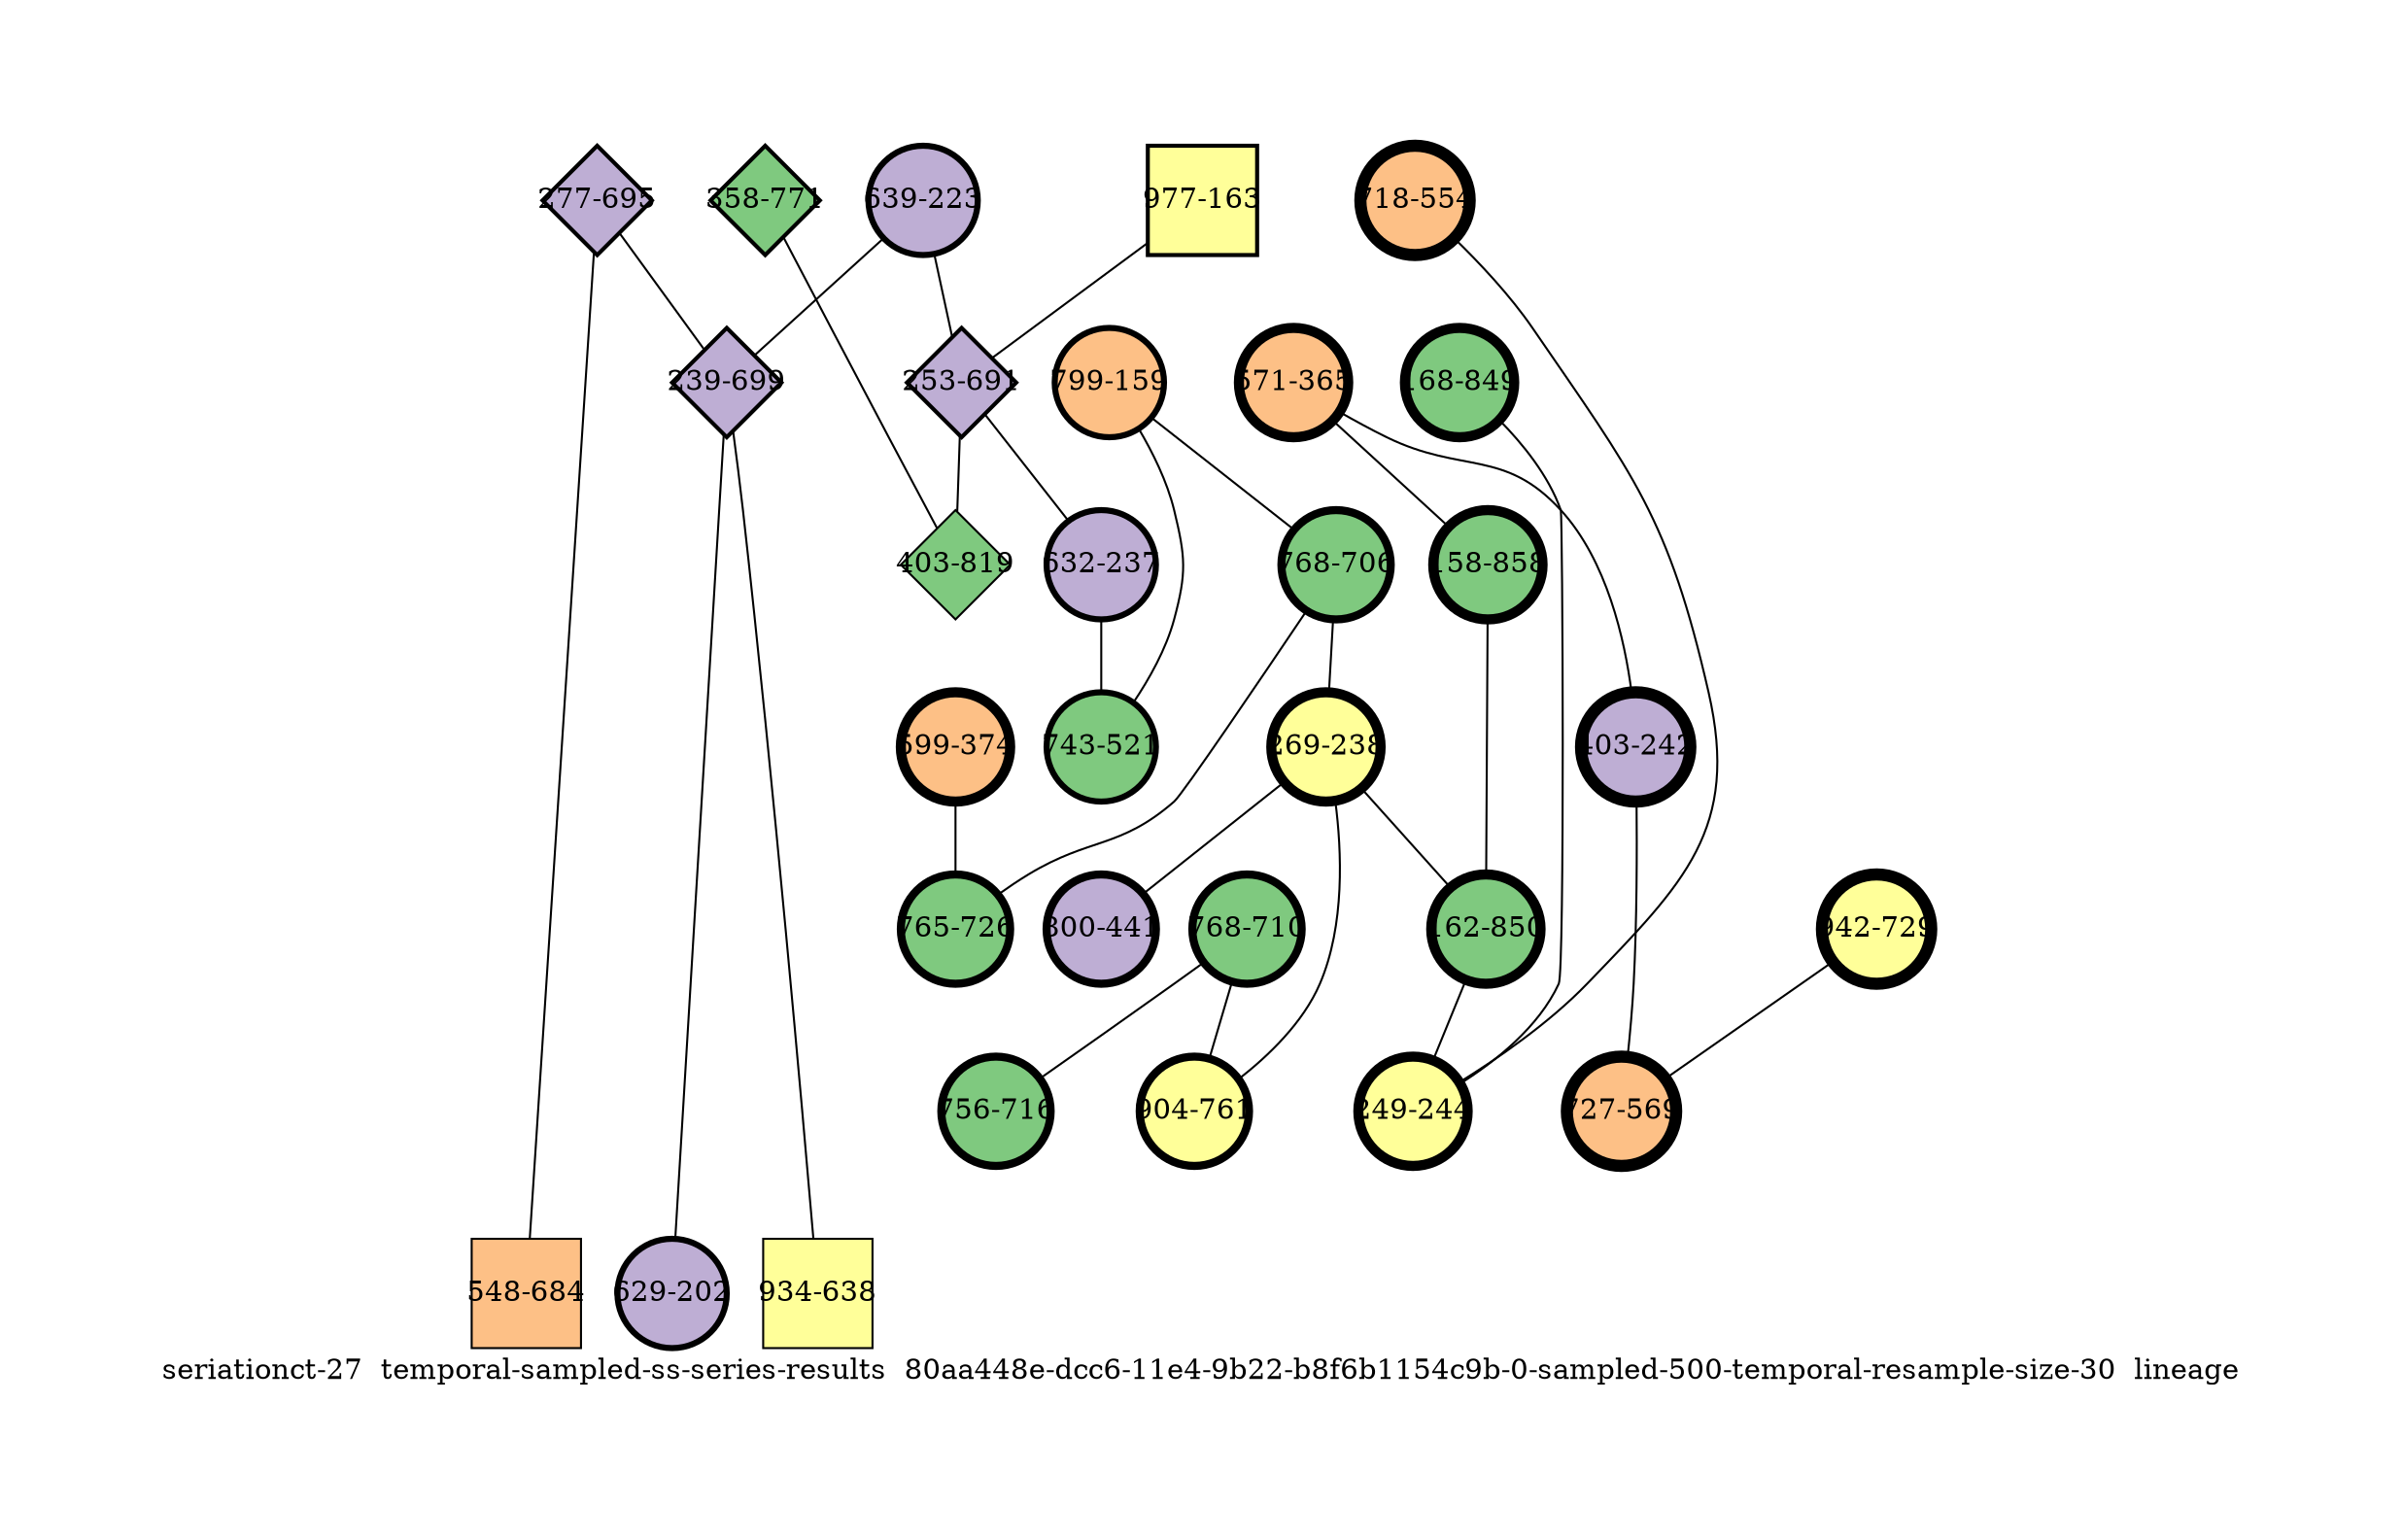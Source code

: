 strict graph "seriationct-27  temporal-sampled-ss-series-results  80aa448e-dcc6-11e4-9b22-b8f6b1154c9b-0-sampled-500-temporal-resample-size-30  lineage" {
labelloc=b;
ratio=auto;
pad="1.0";
label="seriationct-27  temporal-sampled-ss-series-results  80aa448e-dcc6-11e4-9b22-b8f6b1154c9b-0-sampled-500-temporal-resample-size-30  lineage";
node [width="0.75", style=filled, fixedsize=true, height="0.75", shape=circle, label=""];
0 [xCoordinate="695.0", appears_in_slice=2, yCoordinate="277.0", colorscheme=accent6, lineage_id=2, short_label="277-695", label="277-695", shape=diamond, cluster_id=1, fillcolor=2, size="500.0", id=0, penwidth="2.0"];
1 [xCoordinate="374.0", appears_in_slice=5, yCoordinate="599.0", colorscheme=accent6, lineage_id=0, short_label="599-374", label="599-374", shape=circle, cluster_id=2, fillcolor=3, size="500.0", id=1, penwidth="5.0"];
2 [xCoordinate="163.0", appears_in_slice=2, yCoordinate="977.0", colorscheme=accent6, lineage_id=1, short_label="977-163", label="977-163", shape=square, cluster_id=3, fillcolor=4, size="500.0", id=2, penwidth="2.0"];
3 [xCoordinate="159.0", appears_in_slice=3, yCoordinate="799.0", colorscheme=accent6, lineage_id=0, short_label="799-159", label="799-159", shape=circle, cluster_id=2, fillcolor=3, size="500.0", id=3, penwidth="3.0"];
4 [xCoordinate="365.0", appears_in_slice=5, yCoordinate="571.0", colorscheme=accent6, lineage_id=0, short_label="571-365", label="571-365", shape=circle, cluster_id=2, fillcolor=3, size="500.0", id=4, penwidth="5.0"];
5 [xCoordinate="771.0", appears_in_slice=2, yCoordinate="358.0", colorscheme=accent6, lineage_id=2, short_label="358-771", label="358-771", shape=diamond, cluster_id=0, fillcolor=1, size="500.0", id=5, penwidth="2.0"];
6 [xCoordinate="706.0", appears_in_slice=4, yCoordinate="768.0", colorscheme=accent6, lineage_id=0, short_label="768-706", label="768-706", shape=circle, cluster_id=0, fillcolor=1, size="500.0", id=6, penwidth="4.0"];
7 [xCoordinate="223.0", appears_in_slice=3, yCoordinate="639.0", colorscheme=accent6, lineage_id=0, short_label="639-223", label="639-223", shape=circle, cluster_id=1, fillcolor=2, size="500.0", id=7, penwidth="3.0"];
8 [xCoordinate="699.0", appears_in_slice=2, yCoordinate="239.0", colorscheme=accent6, lineage_id=2, short_label="239-699", label="239-699", shape=diamond, cluster_id=1, fillcolor=2, size="500.0", id=8, penwidth="2.0"];
9 [xCoordinate="729.0", appears_in_slice=6, yCoordinate="942.0", colorscheme=accent6, lineage_id=0, short_label="942-729", label="942-729", shape=circle, cluster_id=3, fillcolor=4, size="500.0", id=9, penwidth="6.0"];
10 [xCoordinate="638.0", appears_in_slice=1, yCoordinate="934.0", colorscheme=accent6, lineage_id=1, short_label="934-638", label="934-638", shape=square, cluster_id=3, fillcolor=4, size="500.0", id=10, penwidth="1.0"];
11 [xCoordinate="238.0", appears_in_slice=5, yCoordinate="269.0", colorscheme=accent6, lineage_id=0, short_label="269-238", label="269-238", shape=circle, cluster_id=3, fillcolor=4, size="500.0", id=11, penwidth="5.0"];
12 [xCoordinate="691.0", appears_in_slice=2, yCoordinate="253.0", colorscheme=accent6, lineage_id=2, short_label="253-691", label="253-691", shape=diamond, cluster_id=1, fillcolor=2, size="500.0", id=12, penwidth="2.0"];
13 [xCoordinate="726.0", appears_in_slice=4, yCoordinate="765.0", colorscheme=accent6, lineage_id=0, short_label="765-726", label="765-726", shape=circle, cluster_id=0, fillcolor=1, size="500.0", id=13, penwidth="4.0"];
14 [xCoordinate="554.0", appears_in_slice=6, yCoordinate="718.0", colorscheme=accent6, lineage_id=0, short_label="718-554", label="718-554", shape=circle, cluster_id=2, fillcolor=3, size="500.0", id=14, penwidth="6.0"];
15 [xCoordinate="237.0", appears_in_slice=3, yCoordinate="632.0", colorscheme=accent6, lineage_id=0, short_label="632-237", label="632-237", shape=circle, cluster_id=1, fillcolor=2, size="500.0", id=23, penwidth="3.0"];
16 [xCoordinate="242.0", appears_in_slice=6, yCoordinate="403.0", colorscheme=accent6, lineage_id=0, short_label="403-242", label="403-242", shape=circle, cluster_id=1, fillcolor=2, size="500.0", id=16, penwidth="6.0"];
17 [xCoordinate="858.0", appears_in_slice=5, yCoordinate="158.0", colorscheme=accent6, lineage_id=0, short_label="158-858", label="158-858", shape=circle, cluster_id=0, fillcolor=1, size="500.0", id=17, penwidth="5.0"];
18 [xCoordinate="202.0", appears_in_slice=3, yCoordinate="629.0", colorscheme=accent6, lineage_id=0, short_label="629-202", label="629-202", shape=circle, cluster_id=1, fillcolor=2, size="500.0", id=18, penwidth="3.0"];
19 [xCoordinate="521.0", appears_in_slice=3, yCoordinate="743.0", colorscheme=accent6, lineage_id=0, short_label="743-521", label="743-521", shape=circle, cluster_id=0, fillcolor=1, size="500.0", id=19, penwidth="3.0"];
20 [xCoordinate="850.0", appears_in_slice=5, yCoordinate="162.0", colorscheme=accent6, lineage_id=0, short_label="162-850", label="162-850", shape=circle, cluster_id=0, fillcolor=1, size="500.0", id=20, penwidth="5.0"];
21 [xCoordinate="819.0", appears_in_slice=1, yCoordinate="403.0", colorscheme=accent6, lineage_id=2, short_label="403-819", label="403-819", shape=diamond, cluster_id=0, fillcolor=1, size="500.0", id=21, penwidth="1.0"];
22 [xCoordinate="684.0", appears_in_slice=1, yCoordinate="548.0", colorscheme=accent6, lineage_id=1, short_label="548-684", label="548-684", shape=square, cluster_id=2, fillcolor=3, size="500.0", id=22, penwidth="1.0"];
23 [xCoordinate="710.0", appears_in_slice=4, yCoordinate="768.0", colorscheme=accent6, lineage_id=0, short_label="768-710", label="768-710", shape=circle, cluster_id=0, fillcolor=1, size="500.0", id=15, penwidth="4.0"];
24 [xCoordinate="761.0", appears_in_slice=4, yCoordinate="904.0", colorscheme=accent6, lineage_id=0, short_label="904-761", label="904-761", shape=circle, cluster_id=3, fillcolor=4, size="500.0", id=24, penwidth="4.0"];
25 [xCoordinate="849.0", appears_in_slice=5, yCoordinate="168.0", colorscheme=accent6, lineage_id=0, short_label="168-849", label="168-849", shape=circle, cluster_id=0, fillcolor=1, size="500.0", id=25, penwidth="5.0"];
26 [xCoordinate="716.0", appears_in_slice=4, yCoordinate="756.0", colorscheme=accent6, lineage_id=0, short_label="756-716", label="756-716", shape=circle, cluster_id=0, fillcolor=1, size="500.0", id=26, penwidth="4.0"];
27 [xCoordinate="569.0", appears_in_slice=6, yCoordinate="727.0", colorscheme=accent6, lineage_id=0, short_label="727-569", label="727-569", shape=circle, cluster_id=2, fillcolor=3, size="500.0", id=27, penwidth="6.0"];
28 [xCoordinate="441.0", appears_in_slice=4, yCoordinate="800.0", colorscheme=accent6, lineage_id=0, short_label="800-441", label="800-441", shape=circle, cluster_id=1, fillcolor=2, size="500.0", id=28, penwidth="4.0"];
29 [xCoordinate="244.0", appears_in_slice=5, yCoordinate="249.0", colorscheme=accent6, lineage_id=0, short_label="249-244", label="249-244", shape=circle, cluster_id=3, fillcolor=4, size="500.0", id=29, penwidth="5.0"];
0 -- 8  [inverseweight="17.811762497", weight="0.0561426753905"];
0 -- 22  [inverseweight="1.56845427328", weight="0.637570388271"];
1 -- 13  [inverseweight="2.83496642938", weight="0.352737863009"];
2 -- 12  [inverseweight="25.8543844998", weight="0.0386781592116"];
3 -- 19  [inverseweight="23.5180217096", weight="0.0425205832509"];
3 -- 6  [inverseweight="4.37688109532", weight="0.228473193176"];
4 -- 16  [inverseweight="7.26241117218", weight="0.137695315824"];
4 -- 17  [inverseweight="22.0540545696", weight="0.045343136195"];
5 -- 21  [inverseweight="4.16377615875", weight="0.240166608836"];
6 -- 11  [inverseweight="4.34503433416", weight="0.230147778612"];
6 -- 13  [inverseweight="20.6901472151", weight="0.0483321838944"];
7 -- 8  [inverseweight="1.58952182042", weight="0.629120020346"];
7 -- 12  [inverseweight="1.83072822985", weight="0.546230720484"];
8 -- 10  [inverseweight="2.12667781313", weight="0.470216971195"];
8 -- 18  [inverseweight="1.7914589068", weight="0.558204263688"];
9 -- 27  [inverseweight="43.5194139889", weight="0.0229782505862"];
11 -- 24  [inverseweight="1.64619814955", weight="0.607460286768"];
11 -- 28  [inverseweight="4.29790605451", weight="0.232671442167"];
11 -- 20  [inverseweight="2.83733901572", weight="0.352442903177"];
12 -- 15  [inverseweight="2.30706443476", weight="0.433451266003"];
12 -- 21  [inverseweight="1.72812894878", weight="0.578660522241"];
14 -- 29  [inverseweight="2.58336706085", weight="0.387091720397"];
15 -- 19  [inverseweight="33.5578027607", weight="0.0297993288515"];
16 -- 27  [inverseweight="27.6924387811", weight="0.0361109401705"];
17 -- 20  [inverseweight="2.68592151968", weight="0.372311697372"];
20 -- 29  [inverseweight="3.14982893744", weight="0.317477558262"];
23 -- 24  [inverseweight="22.7272727273", weight="0.044"];
23 -- 26  [inverseweight="17.010345436", weight="0.0587877538268"];
25 -- 29  [inverseweight="26.7261241912", weight="0.0374165738677"];
}
